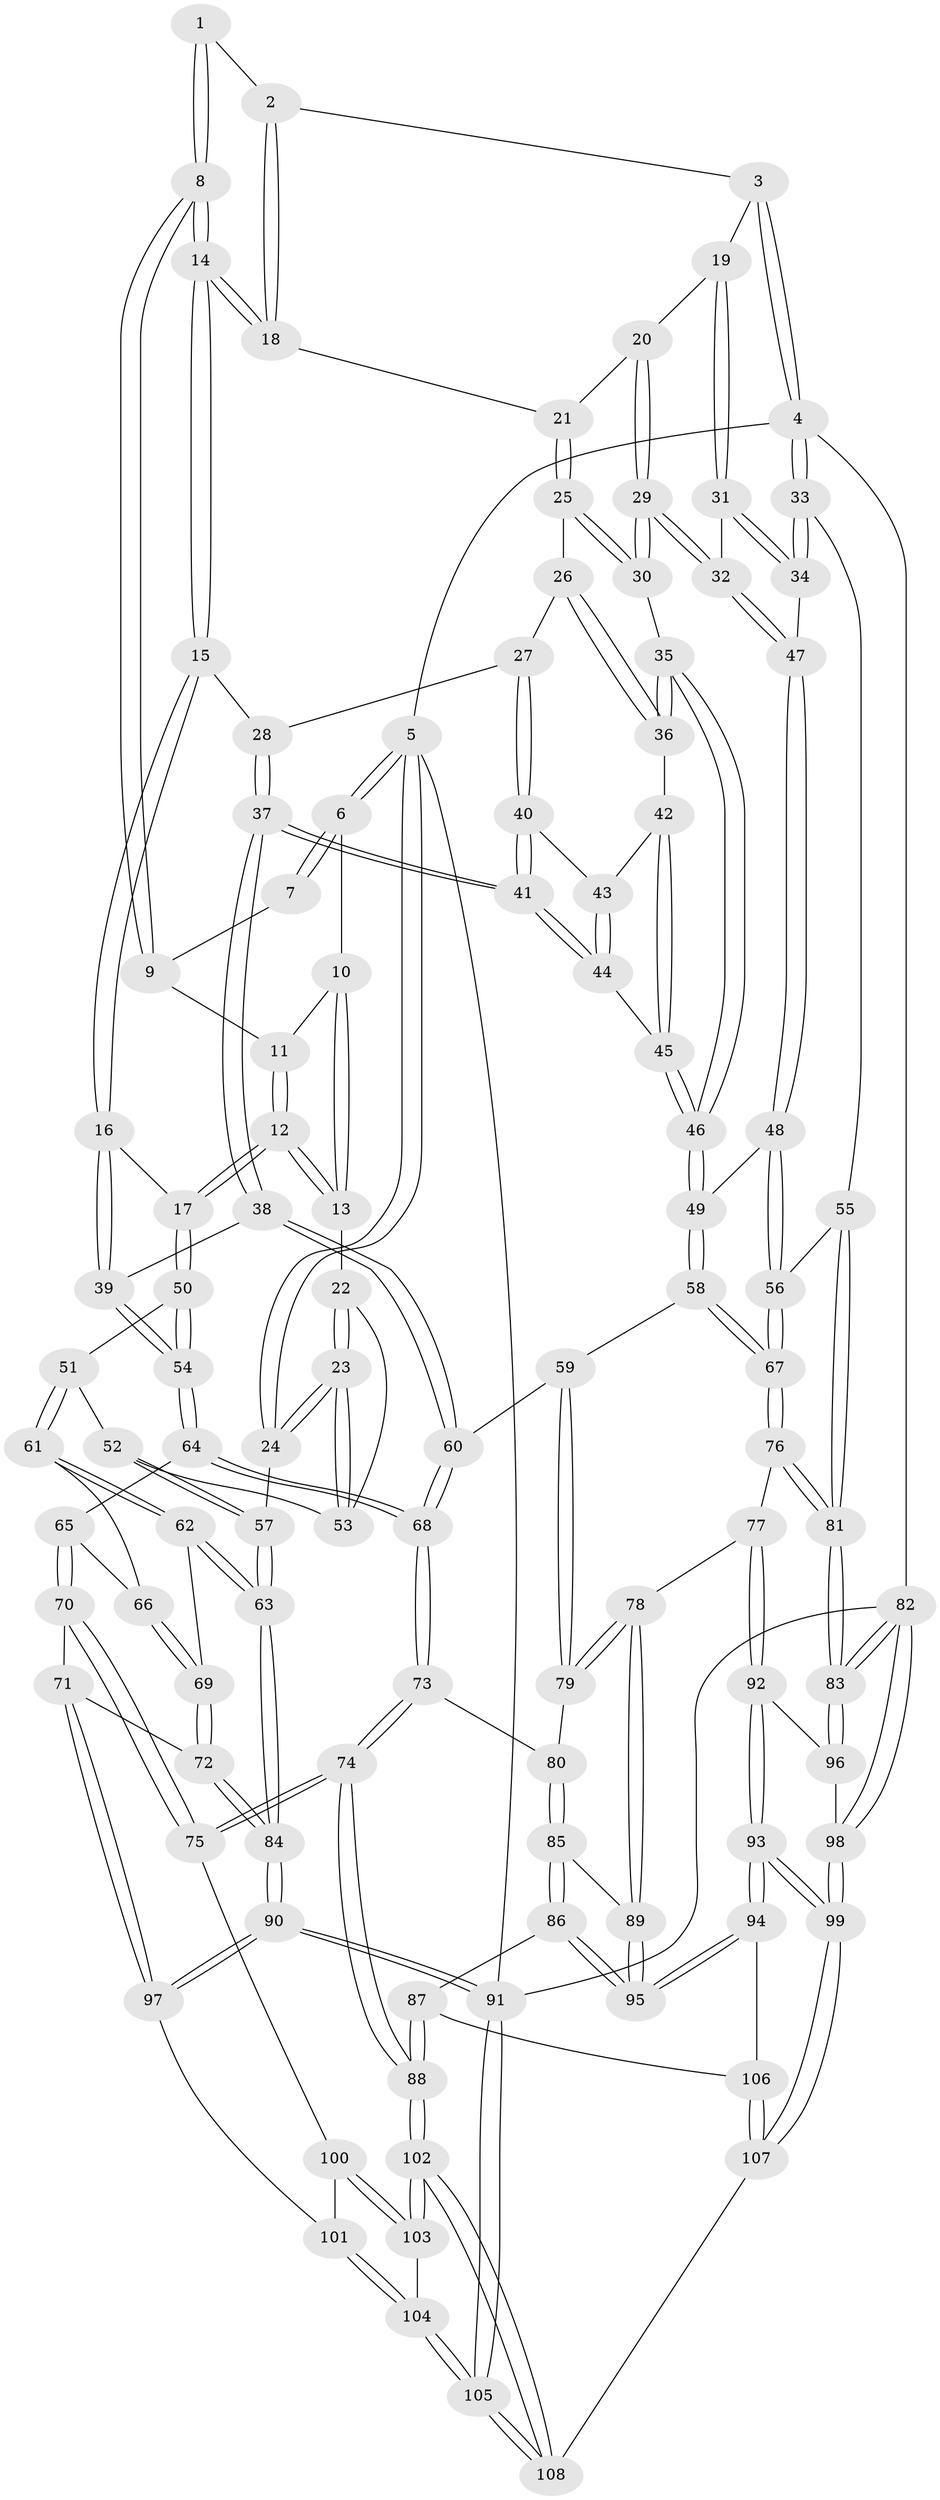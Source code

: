 // coarse degree distribution, {3: 0.6842105263157895, 4: 0.2894736842105263, 2: 0.02631578947368421}
// Generated by graph-tools (version 1.1) at 2025/38/03/04/25 23:38:29]
// undirected, 108 vertices, 267 edges
graph export_dot {
  node [color=gray90,style=filled];
  1 [pos="+0.4062734317498988+0"];
  2 [pos="+0.6990782042600029+0"];
  3 [pos="+1+0"];
  4 [pos="+1+0"];
  5 [pos="+0+0"];
  6 [pos="+0+0"];
  7 [pos="+0.23440424303820534+0"];
  8 [pos="+0.374743950207673+0.08146662333425941"];
  9 [pos="+0.2243751815596012+0.02574307656535828"];
  10 [pos="+0.08220441748677086+0.026231975909334116"];
  11 [pos="+0.2224817400757814+0.02833706102492304"];
  12 [pos="+0.1657833132656366+0.20945760970244284"];
  13 [pos="+0.09472800087999764+0.17752647161778115"];
  14 [pos="+0.38649391524830984+0.11086176242953724"];
  15 [pos="+0.3889310961654677+0.13100590632080814"];
  16 [pos="+0.3575475750862409+0.1802597832455821"];
  17 [pos="+0.17816234153183158+0.2239013764910285"];
  18 [pos="+0.6857911040482154+0"];
  19 [pos="+0.9097627152337909+0.10830226330631675"];
  20 [pos="+0.8007117252385905+0.06813385657006012"];
  21 [pos="+0.6857917322647179+0"];
  22 [pos="+0.09434770459225432+0.17754210219599997"];
  23 [pos="+0+0.1821496364449439"];
  24 [pos="+0+0.18155677751994823"];
  25 [pos="+0.6326818657357937+0.08054422925271856"];
  26 [pos="+0.6306845507541816+0.08370294535789947"];
  27 [pos="+0.591345043367105+0.13578466583948487"];
  28 [pos="+0.49313839536763315+0.14531893755472094"];
  29 [pos="+0.8222196100416418+0.22086671666640806"];
  30 [pos="+0.7874541373588391+0.21865273280869926"];
  31 [pos="+0.9223102722488018+0.14246816994270445"];
  32 [pos="+0.8316727055316766+0.22692736038274736"];
  33 [pos="+1+0.15934047492785355"];
  34 [pos="+1+0.1753972036469469"];
  35 [pos="+0.7608831367888087+0.23148344267024684"];
  36 [pos="+0.7122842921140208+0.2396335259943525"];
  37 [pos="+0.48552150299441255+0.3470360133920112"];
  38 [pos="+0.46290653781610597+0.3638653321457568"];
  39 [pos="+0.4490780857627409+0.36274543719594493"];
  40 [pos="+0.5948137264931247+0.19106994834539892"];
  41 [pos="+0.5034647306862353+0.33732140332613064"];
  42 [pos="+0.691279788969861+0.2500223819796629"];
  43 [pos="+0.6089868513025493+0.2069570564879563"];
  44 [pos="+0.6506479733893005+0.3401684283995941"];
  45 [pos="+0.6716031264180002+0.3487520295506892"];
  46 [pos="+0.6935612344143127+0.3704061824465627"];
  47 [pos="+0.8626687972225899+0.292325854826538"];
  48 [pos="+0.8638652126474421+0.31512429880579423"];
  49 [pos="+0.7014422924773777+0.38187913676147184"];
  50 [pos="+0.1783396096611985+0.31665834272013826"];
  51 [pos="+0.1730252695142865+0.32537037217563963"];
  52 [pos="+0.08358010741987518+0.3552006185197104"];
  53 [pos="+0.02623853285180654+0.3053403562412276"];
  54 [pos="+0.3804845567260949+0.40435223392329356"];
  55 [pos="+1+0.4081709829363534"];
  56 [pos="+0.9040227129724754+0.371246843297078"];
  57 [pos="+0+0.5028894032549031"];
  58 [pos="+0.6954970790119216+0.4673541718565819"];
  59 [pos="+0.5892402446652514+0.5089150579074189"];
  60 [pos="+0.5685047541023102+0.5107259649638811"];
  61 [pos="+0.16977924261142638+0.46707380905107265"];
  62 [pos="+0.12038465290314865+0.5300509064637949"];
  63 [pos="+0+0.521466548372374"];
  64 [pos="+0.3461500945287401+0.4946571738621909"];
  65 [pos="+0.33298006271549385+0.5048697385140282"];
  66 [pos="+0.2807017006018332+0.5022120165142843"];
  67 [pos="+0.8246241086464161+0.5582994041936802"];
  68 [pos="+0.5011024792028934+0.6153632204670417"];
  69 [pos="+0.17882769155248496+0.6399204627188076"];
  70 [pos="+0.2875978352496329+0.7419362276029371"];
  71 [pos="+0.22764592224362734+0.7103444623565833"];
  72 [pos="+0.18296243955236408+0.6523907398083043"];
  73 [pos="+0.4998575156170143+0.626707887695712"];
  74 [pos="+0.30273697054319443+0.7556899359412232"];
  75 [pos="+0.2955413254844201+0.7511582239970782"];
  76 [pos="+0.8530107585144179+0.6303643984025964"];
  77 [pos="+0.8373263949500318+0.6574186200017842"];
  78 [pos="+0.7148036121624428+0.6818264625744885"];
  79 [pos="+0.6917818486934203+0.6665622590658449"];
  80 [pos="+0.5008287919899954+0.6277256453050526"];
  81 [pos="+1+0.5913803889673861"];
  82 [pos="+1+1"];
  83 [pos="+1+1"];
  84 [pos="+0+0.6983470887229136"];
  85 [pos="+0.5613402044301583+0.7442062681837864"];
  86 [pos="+0.5074386866337784+0.8197894770708604"];
  87 [pos="+0.35945806141224196+0.8623069303569789"];
  88 [pos="+0.3569171410779109+0.8621522713416591"];
  89 [pos="+0.64000449570576+0.759487482455081"];
  90 [pos="+0+0.779008400357636"];
  91 [pos="+0+1"];
  92 [pos="+0.8480269529539737+0.7607493972330625"];
  93 [pos="+0.7131388859320321+0.9968048010158593"];
  94 [pos="+0.6979958659651748+0.9798555950977496"];
  95 [pos="+0.6812877175054918+0.9493600173053338"];
  96 [pos="+0.8825032659583355+0.7854937873539009"];
  97 [pos="+0+0.8149523431917005"];
  98 [pos="+0.9543513056292667+1"];
  99 [pos="+0.7660777130105195+1"];
  100 [pos="+0.20745500015612678+0.8179667503849114"];
  101 [pos="+0.09650867859513176+0.8964060991565839"];
  102 [pos="+0.25732791829160084+1"];
  103 [pos="+0.15975998776886047+1"];
  104 [pos="+0.10250684860622163+0.9091168706126305"];
  105 [pos="+0+1"];
  106 [pos="+0.4627664052553236+0.9212103743644674"];
  107 [pos="+0.582142747742352+1"];
  108 [pos="+0.2554064945643925+1"];
  1 -- 2;
  1 -- 8;
  1 -- 8;
  2 -- 3;
  2 -- 18;
  2 -- 18;
  3 -- 4;
  3 -- 4;
  3 -- 19;
  4 -- 5;
  4 -- 33;
  4 -- 33;
  4 -- 82;
  5 -- 6;
  5 -- 6;
  5 -- 24;
  5 -- 24;
  5 -- 91;
  6 -- 7;
  6 -- 7;
  6 -- 10;
  7 -- 9;
  8 -- 9;
  8 -- 9;
  8 -- 14;
  8 -- 14;
  9 -- 11;
  10 -- 11;
  10 -- 13;
  10 -- 13;
  11 -- 12;
  11 -- 12;
  12 -- 13;
  12 -- 13;
  12 -- 17;
  12 -- 17;
  13 -- 22;
  14 -- 15;
  14 -- 15;
  14 -- 18;
  14 -- 18;
  15 -- 16;
  15 -- 16;
  15 -- 28;
  16 -- 17;
  16 -- 39;
  16 -- 39;
  17 -- 50;
  17 -- 50;
  18 -- 21;
  19 -- 20;
  19 -- 31;
  19 -- 31;
  20 -- 21;
  20 -- 29;
  20 -- 29;
  21 -- 25;
  21 -- 25;
  22 -- 23;
  22 -- 23;
  22 -- 53;
  23 -- 24;
  23 -- 24;
  23 -- 53;
  23 -- 53;
  24 -- 57;
  25 -- 26;
  25 -- 30;
  25 -- 30;
  26 -- 27;
  26 -- 36;
  26 -- 36;
  27 -- 28;
  27 -- 40;
  27 -- 40;
  28 -- 37;
  28 -- 37;
  29 -- 30;
  29 -- 30;
  29 -- 32;
  29 -- 32;
  30 -- 35;
  31 -- 32;
  31 -- 34;
  31 -- 34;
  32 -- 47;
  32 -- 47;
  33 -- 34;
  33 -- 34;
  33 -- 55;
  34 -- 47;
  35 -- 36;
  35 -- 36;
  35 -- 46;
  35 -- 46;
  36 -- 42;
  37 -- 38;
  37 -- 38;
  37 -- 41;
  37 -- 41;
  38 -- 39;
  38 -- 60;
  38 -- 60;
  39 -- 54;
  39 -- 54;
  40 -- 41;
  40 -- 41;
  40 -- 43;
  41 -- 44;
  41 -- 44;
  42 -- 43;
  42 -- 45;
  42 -- 45;
  43 -- 44;
  43 -- 44;
  44 -- 45;
  45 -- 46;
  45 -- 46;
  46 -- 49;
  46 -- 49;
  47 -- 48;
  47 -- 48;
  48 -- 49;
  48 -- 56;
  48 -- 56;
  49 -- 58;
  49 -- 58;
  50 -- 51;
  50 -- 54;
  50 -- 54;
  51 -- 52;
  51 -- 61;
  51 -- 61;
  52 -- 53;
  52 -- 57;
  52 -- 57;
  54 -- 64;
  54 -- 64;
  55 -- 56;
  55 -- 81;
  55 -- 81;
  56 -- 67;
  56 -- 67;
  57 -- 63;
  57 -- 63;
  58 -- 59;
  58 -- 67;
  58 -- 67;
  59 -- 60;
  59 -- 79;
  59 -- 79;
  60 -- 68;
  60 -- 68;
  61 -- 62;
  61 -- 62;
  61 -- 66;
  62 -- 63;
  62 -- 63;
  62 -- 69;
  63 -- 84;
  63 -- 84;
  64 -- 65;
  64 -- 68;
  64 -- 68;
  65 -- 66;
  65 -- 70;
  65 -- 70;
  66 -- 69;
  66 -- 69;
  67 -- 76;
  67 -- 76;
  68 -- 73;
  68 -- 73;
  69 -- 72;
  69 -- 72;
  70 -- 71;
  70 -- 75;
  70 -- 75;
  71 -- 72;
  71 -- 97;
  71 -- 97;
  72 -- 84;
  72 -- 84;
  73 -- 74;
  73 -- 74;
  73 -- 80;
  74 -- 75;
  74 -- 75;
  74 -- 88;
  74 -- 88;
  75 -- 100;
  76 -- 77;
  76 -- 81;
  76 -- 81;
  77 -- 78;
  77 -- 92;
  77 -- 92;
  78 -- 79;
  78 -- 79;
  78 -- 89;
  78 -- 89;
  79 -- 80;
  80 -- 85;
  80 -- 85;
  81 -- 83;
  81 -- 83;
  82 -- 83;
  82 -- 83;
  82 -- 98;
  82 -- 98;
  82 -- 91;
  83 -- 96;
  83 -- 96;
  84 -- 90;
  84 -- 90;
  85 -- 86;
  85 -- 86;
  85 -- 89;
  86 -- 87;
  86 -- 95;
  86 -- 95;
  87 -- 88;
  87 -- 88;
  87 -- 106;
  88 -- 102;
  88 -- 102;
  89 -- 95;
  89 -- 95;
  90 -- 91;
  90 -- 91;
  90 -- 97;
  90 -- 97;
  91 -- 105;
  91 -- 105;
  92 -- 93;
  92 -- 93;
  92 -- 96;
  93 -- 94;
  93 -- 94;
  93 -- 99;
  93 -- 99;
  94 -- 95;
  94 -- 95;
  94 -- 106;
  96 -- 98;
  97 -- 101;
  98 -- 99;
  98 -- 99;
  99 -- 107;
  99 -- 107;
  100 -- 101;
  100 -- 103;
  100 -- 103;
  101 -- 104;
  101 -- 104;
  102 -- 103;
  102 -- 103;
  102 -- 108;
  102 -- 108;
  103 -- 104;
  104 -- 105;
  104 -- 105;
  105 -- 108;
  105 -- 108;
  106 -- 107;
  106 -- 107;
  107 -- 108;
}
